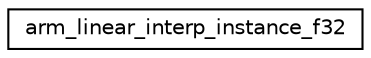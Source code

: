 digraph "Graphical Class Hierarchy"
{
 // LATEX_PDF_SIZE
  edge [fontname="Helvetica",fontsize="10",labelfontname="Helvetica",labelfontsize="10"];
  node [fontname="Helvetica",fontsize="10",shape=record];
  rankdir="LR";
  Node0 [label="arm_linear_interp_instance_f32",height=0.2,width=0.4,color="black", fillcolor="white", style="filled",URL="$structarm__linear__interp__instance__f32.html",tooltip="Instance structure for the floating-point Linear Interpolate function."];
}

